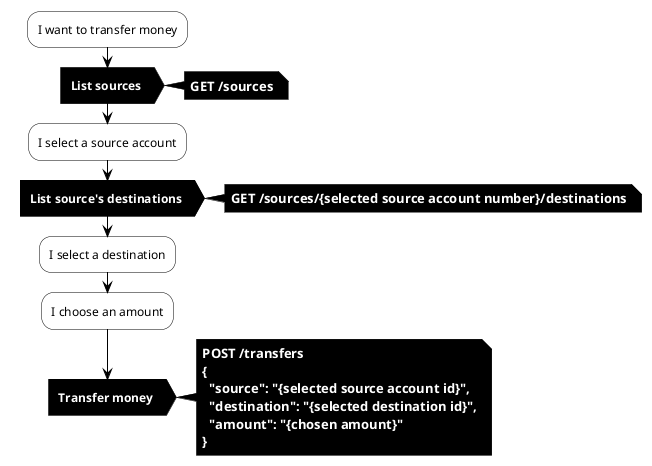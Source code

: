 @startuml

skinparam ActivityBackgroundColor white
skinparam ActivityBorderColor black
skinparam ArrowColor black
skinparam NoteBackgroundColor black
skinparam NoteBorderColor black
skinparam NoteFontName monospace
skinparam NoteFontStyle bold
skinparam NoteFontColor white

:I want to transfer money;
#Black:**<color white>List sources</color>** >
note right:GET /sources
:I select a source account;
#Black:**<color white>List source's destinations</color>** >
note right #black
GET /sources/{selected source account number}/destinations
end note
:I select a destination;
:I choose an amount;
#Black:**<color white>Transfer money</color>** >
note right
POST /transfers
{
  "source": "{selected source account id}",
  "destination": "{selected destination id}",
  "amount": "{chosen amount}"
}
end note

@enduml